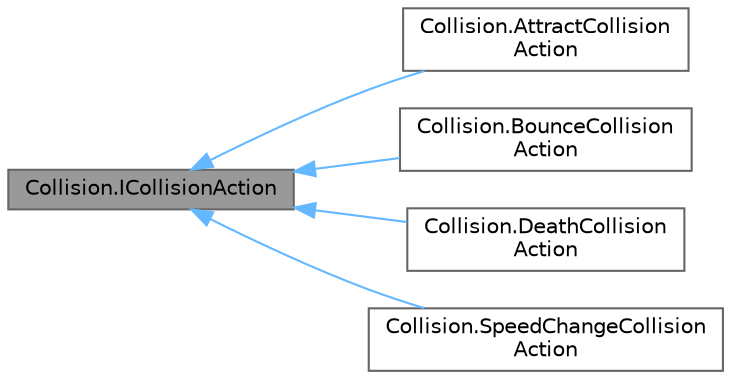 digraph "Collision.ICollisionAction"
{
 // LATEX_PDF_SIZE
  bgcolor="transparent";
  edge [fontname=Helvetica,fontsize=10,labelfontname=Helvetica,labelfontsize=10];
  node [fontname=Helvetica,fontsize=10,shape=box,height=0.2,width=0.4];
  rankdir="LR";
  Node1 [label="Collision.ICollisionAction",height=0.2,width=0.4,color="gray40", fillcolor="grey60", style="filled", fontcolor="black",tooltip="This interface is used to allow for different collision effects to be chosen for the collition action..."];
  Node1 -> Node2 [dir="back",color="steelblue1",style="solid"];
  Node2 [label="Collision.AttractCollision\lAction",height=0.2,width=0.4,color="gray40", fillcolor="white", style="filled",URL="$class_collision_1_1_attract_collision_action.html",tooltip="Details the action to be taken when a collision occurs with the target. In this class the target is a..."];
  Node1 -> Node3 [dir="back",color="steelblue1",style="solid"];
  Node3 [label="Collision.BounceCollision\lAction",height=0.2,width=0.4,color="gray40", fillcolor="white", style="filled",URL="$class_collision_1_1_bounce_collision_action.html",tooltip="Details the action to be taken when a collision occurs with the target. In this class the target is b..."];
  Node1 -> Node4 [dir="back",color="steelblue1",style="solid"];
  Node4 [label="Collision.DeathCollision\lAction",height=0.2,width=0.4,color="gray40", fillcolor="white", style="filled",URL="$class_collision_1_1_death_collision_action.html",tooltip="Details the action to be taken when a collision occurs with the target. In this class the target is k..."];
  Node1 -> Node5 [dir="back",color="steelblue1",style="solid"];
  Node5 [label="Collision.SpeedChangeCollision\lAction",height=0.2,width=0.4,color="gray40", fillcolor="white", style="filled",URL="$class_collision_1_1_speed_change_collision_action.html",tooltip="Details the action to be taken when a collision occurs with the target. In this class the target is s..."];
}
